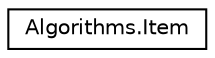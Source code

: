 digraph "Graphical Class Hierarchy"
{
 // INTERACTIVE_SVG=YES
 // LATEX_PDF_SIZE
  edge [fontname="Helvetica",fontsize="10",labelfontname="Helvetica",labelfontsize="10"];
  node [fontname="Helvetica",fontsize="10",shape=record];
  rankdir="LR";
  Node0 [label="Algorithms.Item",height=0.2,width=0.4,color="black", fillcolor="white", style="filled",URL="$d0/d89/a00071.html",tooltip=" "];
}
